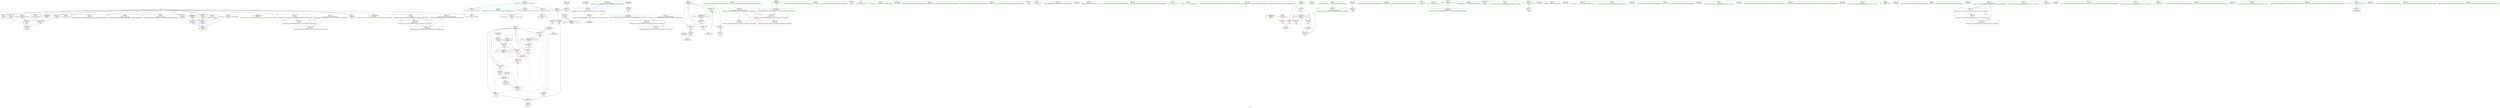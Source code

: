 digraph "SVFG" {
	label="SVFG";

	Node0x55c8bfaa34c0 [shape=record,color=grey,label="{NodeID: 0\nNullPtr}"];
	Node0x55c8bfaa34c0 -> Node0x55c8bfabda40[style=solid];
	Node0x55c8bfaa34c0 -> Node0x55c8bfabdb40[style=solid];
	Node0x55c8bfaa34c0 -> Node0x55c8bfabdc10[style=solid];
	Node0x55c8bfaa34c0 -> Node0x55c8bfabdce0[style=solid];
	Node0x55c8bfaa34c0 -> Node0x55c8bfabddb0[style=solid];
	Node0x55c8bfaa34c0 -> Node0x55c8bfabde80[style=solid];
	Node0x55c8bfaa34c0 -> Node0x55c8bfabdf50[style=solid];
	Node0x55c8bfaa34c0 -> Node0x55c8bfabe020[style=solid];
	Node0x55c8bfaa34c0 -> Node0x55c8bfabe0f0[style=solid];
	Node0x55c8bfaa34c0 -> Node0x55c8bfabe1c0[style=solid];
	Node0x55c8bfaa34c0 -> Node0x55c8bfabe290[style=solid];
	Node0x55c8bfaa34c0 -> Node0x55c8bfabe360[style=solid];
	Node0x55c8bfaa34c0 -> Node0x55c8bfabe430[style=solid];
	Node0x55c8bfaa34c0 -> Node0x55c8bfabe500[style=solid];
	Node0x55c8bfaa34c0 -> Node0x55c8bfac1920[style=solid];
	Node0x55c8bfad6fc0 [shape=record,color=yellow,style=double,label="{NodeID: 263\n10V_1 = ENCHI(MR_10V_0)\npts\{59 \}\nFun[main]}"];
	Node0x55c8bfad6fc0 -> Node0x55c8bfac2240[style=dashed];
	Node0x55c8bfad6fc0 -> Node0x55c8bfac2580[style=dashed];
	Node0x55c8bfabc820 [shape=record,color=red,label="{NodeID: 97\n142\<--60\n\<--n\nmain\n}"];
	Node0x55c8bfabc820 -> Node0x55c8bfac86c0[style=solid];
	Node0x55c8bfaba280 [shape=record,color=green,label="{NodeID: 14\n14\<--18\nllvm.global_ctors\<--llvm.global_ctors_field_insensitive\nGlob }"];
	Node0x55c8bfaba280 -> Node0x55c8bfabefc0[style=solid];
	Node0x55c8bfaba280 -> Node0x55c8bfabf0c0[style=solid];
	Node0x55c8bfaba280 -> Node0x55c8bfabf1c0[style=solid];
	Node0x55c8bfabc360 [shape=record,color=red,label="{NodeID: 111\n255\<--239\n\<--__len\n_ZStplIcSt11char_traitsIcESaIcEENSt7__cxx1112basic_stringIT_T0_T1_EES5_RKS8_\n}"];
	Node0x55c8bfabc360 -> Node0x55c8bfac8240[style=solid];
	Node0x55c8bfabac60 [shape=record,color=green,label="{NodeID: 28\n60\<--61\nn\<--n_field_insensitive\nmain\n}"];
	Node0x55c8bfabac60 -> Node0x55c8bfabf7a0[style=solid];
	Node0x55c8bfabac60 -> Node0x55c8bfabc750[style=solid];
	Node0x55c8bfabac60 -> Node0x55c8bfabc820[style=solid];
	Node0x55c8bfabac60 -> Node0x55c8bfabc8f0[style=solid];
	Node0x55c8bfabac60 -> Node0x55c8bfac1bc0[style=solid];
	Node0x55c8bfabac60 -> Node0x55c8bfac1f00[style=solid];
	Node0x55c8bfabac60 -> Node0x55c8bfac1fd0[style=solid];
	Node0x55c8bfabac60 -> Node0x55c8bfac2310[style=solid];
	Node0x55c8bfae01e0 [shape=record,color=black,label="{NodeID: 291\n146 = PHI()\n}"];
	Node0x55c8bfae01e0 -> Node0x55c8bfabbf50[style=solid];
	Node0x55c8bfac20a0 [shape=record,color=blue,label="{NodeID: 125\n66\<--131\nk\<--inc\nmain\n}"];
	Node0x55c8bfac20a0 -> Node0x55c8bfabcc30[style=dashed];
	Node0x55c8bfac20a0 -> Node0x55c8bfabcd00[style=dashed];
	Node0x55c8bfac20a0 -> Node0x55c8bfabcdd0[style=dashed];
	Node0x55c8bfac20a0 -> Node0x55c8bfac20a0[style=dashed];
	Node0x55c8bfac20a0 -> Node0x55c8bfad2250[style=dashed];
	Node0x55c8bfabb940 [shape=record,color=green,label="{NodeID: 42\n155\<--156\n_ZNSt7__cxx1112basic_stringIcSt11char_traitsIcESaIcEED1Ev\<--_ZNSt7__cxx1112basic_stringIcSt11char_traitsIcESaIcEED1Ev_field_insensitive\n}"];
	Node0x55c8bfae3e20 [shape=record,color=black,label="{NodeID: 305\n232 = PHI(68, )\n2nd arg _ZStplIcSt11char_traitsIcESaIcEENSt7__cxx1112basic_stringIT_T0_T1_EES5_RKS8_ }"];
	Node0x55c8bfae3e20 -> Node0x55c8bfac2720[style=solid];
	Node0x55c8bfabd640 [shape=record,color=green,label="{NodeID: 56\n259\<--260\n_ZNSt7__cxx1112basic_stringIcSt11char_traitsIcESaIcEE7reserveEm\<--_ZNSt7__cxx1112basic_stringIcSt11char_traitsIcESaIcEE7reserveEm_field_insensitive\n}"];
	Node0x55c8bfabe290 [shape=record,color=black,label="{NodeID: 70\n274\<--3\n\<--dummyVal\n_ZStplIcSt11char_traitsIcESaIcEENSt7__cxx1112basic_stringIT_T0_T1_EES5_RKS8_\n}"];
	Node0x55c8bfabe290 -> Node0x55c8bfac2a60[style=solid];
	Node0x55c8bfabee20 [shape=record,color=purple,label="{NodeID: 84\n164\<--10\n\<--.str\nmain\n}"];
	Node0x55c8bfaa2320 [shape=record,color=green,label="{NodeID: 1\n7\<--1\n__dso_handle\<--dummyObj\nGlob }"];
	Node0x55c8bfabc8f0 [shape=record,color=red,label="{NodeID: 98\n159\<--60\n\<--n\nmain\n}"];
	Node0x55c8bfabc8f0 -> Node0x55c8bfac83c0[style=solid];
	Node0x55c8bfaba310 [shape=record,color=green,label="{NodeID: 15\n19\<--20\n__cxx_global_var_init\<--__cxx_global_var_init_field_insensitive\n}"];
	Node0x55c8bfabc430 [shape=record,color=red,label="{NodeID: 112\n283\<--241\nexn\<--exn.slot\n_ZStplIcSt11char_traitsIcESaIcEENSt7__cxx1112basic_stringIT_T0_T1_EES5_RKS8_\n}"];
	Node0x55c8bfabad30 [shape=record,color=green,label="{NodeID: 29\n62\<--63\nb1\<--b1_field_insensitive\nmain\n}"];
	Node0x55c8bfabad30 -> Node0x55c8bfabc9c0[style=solid];
	Node0x55c8bfabad30 -> Node0x55c8bfac1c90[style=solid];
	Node0x55c8bfae0310 [shape=record,color=black,label="{NodeID: 292\n151 = PHI()\n}"];
	Node0x55c8bfac2170 [shape=record,color=blue,label="{NodeID: 126\n56\<--135\nexn.slot\<--\nmain\n}"];
	Node0x55c8bfac2170 -> Node0x55c8bfabf600[style=dashed];
	Node0x55c8bfabba40 [shape=record,color=green,label="{NodeID: 43\n166\<--167\n_ZStlsISt11char_traitsIcEERSt13basic_ostreamIcT_ES5_PKc\<--_ZStlsISt11char_traitsIcEERSt13basic_ostreamIcT_ES5_PKc_field_insensitive\n}"];
	Node0x55c8bfabd740 [shape=record,color=green,label="{NodeID: 57\n263\<--264\n_ZNSt7__cxx1112basic_stringIcSt11char_traitsIcESaIcEE6appendEmc\<--_ZNSt7__cxx1112basic_stringIcSt11char_traitsIcESaIcEE6appendEmc_field_insensitive\n}"];
	Node0x55c8bfabe360 [shape=record,color=black,label="{NodeID: 71\n276\<--3\n\<--dummyVal\n_ZStplIcSt11char_traitsIcESaIcEENSt7__cxx1112basic_stringIT_T0_T1_EES5_RKS8_\n}"];
	Node0x55c8bfabe360 -> Node0x55c8bfac2b30[style=solid];
	Node0x55c8bfabeef0 [shape=record,color=purple,label="{NodeID: 85\n172\<--12\n\<--.str.1\nmain\n}"];
	Node0x55c8bfaa3880 [shape=record,color=green,label="{NodeID: 2\n8\<--1\n_ZSt3cin\<--dummyObj\nGlob }"];
	Node0x55c8bfabc9c0 [shape=record,color=red,label="{NodeID: 99\n120\<--62\n\<--b1\nmain\n}"];
	Node0x55c8bfabc9c0 -> Node0x55c8bfac8840[style=solid];
	Node0x55c8bfaba3a0 [shape=record,color=green,label="{NodeID: 16\n23\<--24\n_ZNSt8ios_base4InitC1Ev\<--_ZNSt8ios_base4InitC1Ev_field_insensitive\n}"];
	Node0x55c8bfabc500 [shape=record,color=red,label="{NodeID: 113\n284\<--243\nsel\<--ehselector.slot\n_ZStplIcSt11char_traitsIcESaIcEENSt7__cxx1112basic_stringIT_T0_T1_EES5_RKS8_\n}"];
	Node0x55c8bfabae00 [shape=record,color=green,label="{NodeID: 30\n64\<--65\nb2\<--b2_field_insensitive\nmain\n}"];
	Node0x55c8bfabae00 -> Node0x55c8bfabca90[style=solid];
	Node0x55c8bfabae00 -> Node0x55c8bfabcb60[style=solid];
	Node0x55c8bfabae00 -> Node0x55c8bfac1d60[style=solid];
	Node0x55c8bfae2500 [shape=record,color=black,label="{NodeID: 293\n165 = PHI()\n}"];
	Node0x55c8bfac2240 [shape=record,color=blue,label="{NodeID: 127\n58\<--137\nehselector.slot\<--\nmain\n}"];
	Node0x55c8bfac2240 -> Node0x55c8bfabf6d0[style=dashed];
	Node0x55c8bfabbb40 [shape=record,color=green,label="{NodeID: 44\n170\<--171\n_ZNSolsEi\<--_ZNSolsEi_field_insensitive\n}"];
	Node0x55c8bfac80c0 [shape=record,color=grey,label="{NodeID: 224\n131 = Binary(130, 78, )\n}"];
	Node0x55c8bfac80c0 -> Node0x55c8bfac20a0[style=solid];
	Node0x55c8bfabd840 [shape=record,color=green,label="{NodeID: 58\n267\<--268\n_ZNSt7__cxx1112basic_stringIcSt11char_traitsIcESaIcEE6appendERKS4_\<--_ZNSt7__cxx1112basic_stringIcSt11char_traitsIcESaIcEE6appendERKS4__field_insensitive\n}"];
	Node0x55c8bfabe430 [shape=record,color=black,label="{NodeID: 72\n285\<--3\nlpad.val\<--dummyVal\n_ZStplIcSt11char_traitsIcESaIcEENSt7__cxx1112basic_stringIT_T0_T1_EES5_RKS8_\n}"];
	Node0x55c8bfabefc0 [shape=record,color=purple,label="{NodeID: 86\n323\<--14\nllvm.global_ctors_0\<--llvm.global_ctors\nGlob }"];
	Node0x55c8bfabefc0 -> Node0x55c8bfabc5d0[style=solid];
	Node0x55c8bfaa2660 [shape=record,color=green,label="{NodeID: 3\n9\<--1\n_ZSt4cout\<--dummyObj\nGlob }"];
	Node0x55c8bfabca90 [shape=record,color=red,label="{NodeID: 100\n143\<--64\n\<--b2\nmain\n}"];
	Node0x55c8bfabca90 -> Node0x55c8bfac86c0[style=solid];
	Node0x55c8bfaba430 [shape=record,color=green,label="{NodeID: 17\n29\<--30\n__cxa_atexit\<--__cxa_atexit_field_insensitive\n}"];
	Node0x55c8bfabc5d0 [shape=record,color=blue,label="{NodeID: 114\n323\<--15\nllvm.global_ctors_0\<--\nGlob }"];
	Node0x55c8bfabaed0 [shape=record,color=green,label="{NodeID: 31\n66\<--67\nk\<--k_field_insensitive\nmain\n}"];
	Node0x55c8bfabaed0 -> Node0x55c8bfabcc30[style=solid];
	Node0x55c8bfabaed0 -> Node0x55c8bfabcd00[style=solid];
	Node0x55c8bfabaed0 -> Node0x55c8bfabcdd0[style=solid];
	Node0x55c8bfabaed0 -> Node0x55c8bfac1e30[style=solid];
	Node0x55c8bfabaed0 -> Node0x55c8bfac20a0[style=solid];
	Node0x55c8bfae2600 [shape=record,color=black,label="{NodeID: 294\n107 = PHI()\n}"];
	Node0x55c8bfae2600 -> Node0x55c8bfac8e40[style=solid];
	Node0x55c8bfac2310 [shape=record,color=blue,label="{NodeID: 128\n60\<--160\nn\<--div\nmain\n}"];
	Node0x55c8bfac2310 -> Node0x55c8bfabc820[style=dashed];
	Node0x55c8bfac2310 -> Node0x55c8bfabc8f0[style=dashed];
	Node0x55c8bfac2310 -> Node0x55c8bfac2310[style=dashed];
	Node0x55c8bfac2310 -> Node0x55c8bfad1350[style=dashed];
	Node0x55c8bfabbc40 [shape=record,color=green,label="{NodeID: 45\n175\<--176\n_ZStlsIcSt11char_traitsIcESaIcEERSt13basic_ostreamIT_T0_ES7_RKNSt7__cxx1112basic_stringIS4_S5_T1_EE\<--_ZStlsIcSt11char_traitsIcESaIcEERSt13basic_ostreamIT_T0_ES7_RKNSt7__cxx1112basic_stringIS4_S5_T1_EE_field_insensitive\n}"];
	Node0x55c8bfac8240 [shape=record,color=grey,label="{NodeID: 225\n256 = Binary(255, 257, )\n}"];
	Node0x55c8bfabd940 [shape=record,color=green,label="{NodeID: 59\n16\<--319\n_GLOBAL__sub_I_mikev_0_0.cpp\<--_GLOBAL__sub_I_mikev_0_0.cpp_field_insensitive\n}"];
	Node0x55c8bfabd940 -> Node0x55c8bfac1890[style=solid];
	Node0x55c8bfad0e50 [shape=record,color=black,label="{NodeID: 239\nMR_6V_3 = PHI(MR_6V_4, MR_6V_2, )\npts\{49 \}\n}"];
	Node0x55c8bfad0e50 -> Node0x55c8bfabf390[style=dashed];
	Node0x55c8bfad0e50 -> Node0x55c8bfabf460[style=dashed];
	Node0x55c8bfad0e50 -> Node0x55c8bfabf530[style=dashed];
	Node0x55c8bfad0e50 -> Node0x55c8bfac23e0[style=dashed];
	Node0x55c8bfabe500 [shape=record,color=black,label="{NodeID: 73\n286\<--3\nlpad.val5\<--dummyVal\n_ZStplIcSt11char_traitsIcESaIcEENSt7__cxx1112basic_stringIT_T0_T1_EES5_RKS8_\n}"];
	Node0x55c8bfabf0c0 [shape=record,color=purple,label="{NodeID: 87\n324\<--14\nllvm.global_ctors_1\<--llvm.global_ctors\nGlob }"];
	Node0x55c8bfabf0c0 -> Node0x55c8bfac1890[style=solid];
	Node0x55c8bfaa2830 [shape=record,color=green,label="{NodeID: 4\n10\<--1\n.str\<--dummyObj\nGlob }"];
	Node0x55c8bfabcb60 [shape=record,color=red,label="{NodeID: 101\n158\<--64\n\<--b2\nmain\n}"];
	Node0x55c8bfabcb60 -> Node0x55c8bfac83c0[style=solid];
	Node0x55c8bfaba4c0 [shape=record,color=green,label="{NodeID: 18\n28\<--34\n_ZNSt8ios_base4InitD1Ev\<--_ZNSt8ios_base4InitD1Ev_field_insensitive\n}"];
	Node0x55c8bfaba4c0 -> Node0x55c8bfabe5d0[style=solid];
	Node0x55c8bfac1890 [shape=record,color=blue,label="{NodeID: 115\n324\<--16\nllvm.global_ctors_1\<--_GLOBAL__sub_I_mikev_0_0.cpp\nGlob }"];
	Node0x55c8bfabafa0 [shape=record,color=green,label="{NodeID: 32\n68\<--69\nres\<--res_field_insensitive\nmain\n|{<s0>17}}"];
	Node0x55c8bfabafa0:s0 -> Node0x55c8bfae3e20[style=solid,color=red];
	Node0x55c8bfae2700 [shape=record,color=black,label="{NodeID: 295\n112 = PHI()\n}"];
	Node0x55c8bfae2700 -> Node0x55c8bfabcea0[style=solid];
	Node0x55c8bfac23e0 [shape=record,color=blue,label="{NodeID: 129\n48\<--188\ni\<--inc39\nmain\n}"];
	Node0x55c8bfac23e0 -> Node0x55c8bfad0e50[style=dashed];
	Node0x55c8bfabbd40 [shape=record,color=green,label="{NodeID: 46\n178\<--179\n_ZSt4endlIcSt11char_traitsIcEERSt13basic_ostreamIT_T0_ES6_\<--_ZSt4endlIcSt11char_traitsIcEERSt13basic_ostreamIT_T0_ES6__field_insensitive\n}"];
	Node0x55c8bfac83c0 [shape=record,color=grey,label="{NodeID: 226\n160 = Binary(159, 158, )\n}"];
	Node0x55c8bfac83c0 -> Node0x55c8bfac2310[style=solid];
	Node0x55c8bfac83c0 -> Node0x55c8bfac8b40[style=solid];
	Node0x55c8bfabda40 [shape=record,color=black,label="{NodeID: 60\n2\<--3\ndummyVal\<--dummyVal\n}"];
	Node0x55c8bfad1350 [shape=record,color=black,label="{NodeID: 240\nMR_12V_2 = PHI(MR_12V_8, MR_12V_1, )\npts\{61 \}\n}"];
	Node0x55c8bfad1350 -> Node0x55c8bfac1bc0[style=dashed];
	Node0x55c8bfabe5d0 [shape=record,color=black,label="{NodeID: 74\n27\<--28\n\<--_ZNSt8ios_base4InitD1Ev\nCan only get source location for instruction, argument, global var or function.}"];
	Node0x55c8bfabf1c0 [shape=record,color=purple,label="{NodeID: 88\n325\<--14\nllvm.global_ctors_2\<--llvm.global_ctors\nGlob }"];
	Node0x55c8bfabf1c0 -> Node0x55c8bfac1920[style=solid];
	Node0x55c8bfaa28c0 [shape=record,color=green,label="{NodeID: 5\n12\<--1\n.str.1\<--dummyObj\nGlob }"];
	Node0x55c8bfabcc30 [shape=record,color=red,label="{NodeID: 102\n105\<--66\n\<--k\nmain\n}"];
	Node0x55c8bfabcc30 -> Node0x55c8bfabe940[style=solid];
	Node0x55c8bfaba550 [shape=record,color=green,label="{NodeID: 19\n41\<--42\nmain\<--main_field_insensitive\n}"];
	Node0x55c8bfac1920 [shape=record,color=blue, style = dotted,label="{NodeID: 116\n325\<--3\nllvm.global_ctors_2\<--dummyVal\nGlob }"];
	Node0x55c8bfabb070 [shape=record,color=green,label="{NodeID: 33\n70\<--71\nref.tmp\<--ref.tmp_field_insensitive\nmain\n|{<s0>17}}"];
	Node0x55c8bfabb070:s0 -> Node0x55c8bfae38c0[style=solid,color=red];
	Node0x55c8bfae2800 [shape=record,color=black,label="{NodeID: 296\n116 = PHI()\n}"];
	Node0x55c8bfae2800 -> Node0x55c8bfac89c0[style=solid];
	Node0x55c8bfac24b0 [shape=record,color=blue,label="{NodeID: 130\n56\<--192\nexn.slot\<--\nmain\n}"];
	Node0x55c8bfac24b0 -> Node0x55c8bfabf600[style=dashed];
	Node0x55c8bfabbe40 [shape=record,color=green,label="{NodeID: 47\n180\<--181\n_ZNSolsEPFRSoS_E\<--_ZNSolsEPFRSoS_E_field_insensitive\n}"];
	Node0x55c8bfac8540 [shape=record,color=grey,label="{NodeID: 227\n188 = Binary(187, 78, )\n}"];
	Node0x55c8bfac8540 -> Node0x55c8bfac23e0[style=solid];
	Node0x55c8bfabdb40 [shape=record,color=black,label="{NodeID: 61\n134\<--3\n\<--dummyVal\nmain\n}"];
	Node0x55c8bfad1850 [shape=record,color=black,label="{NodeID: 241\nMR_14V_2 = PHI(MR_14V_3, MR_14V_1, )\npts\{63 \}\n}"];
	Node0x55c8bfad1850 -> Node0x55c8bfac1c90[style=dashed];
	Node0x55c8bfabe6d0 [shape=record,color=black,label="{NodeID: 75\n43\<--73\nmain_ret\<--\nmain\n}"];
	Node0x55c8bfabf2c0 [shape=record,color=red,label="{NodeID: 89\n81\<--46\n\<--N\nmain\n}"];
	Node0x55c8bfabf2c0 -> Node0x55c8bfac8cc0[style=solid];
	Node0x55c8bfaa2950 [shape=record,color=green,label="{NodeID: 6\n15\<--1\n\<--dummyObj\nCan only get source location for instruction, argument, global var or function.}"];
	Node0x55c8bfabcd00 [shape=record,color=red,label="{NodeID: 103\n110\<--66\n\<--k\nmain\n}"];
	Node0x55c8bfabcd00 -> Node0x55c8bfabea10[style=solid];
	Node0x55c8bfaba5e0 [shape=record,color=green,label="{NodeID: 20\n44\<--45\nretval\<--retval_field_insensitive\nmain\n}"];
	Node0x55c8bfaba5e0 -> Node0x55c8bfac1a20[style=solid];
	Node0x55c8bfae1450 [shape=record,color=black,label="{NodeID: 283\n74 = PHI()\n}"];
	Node0x55c8bfac1a20 [shape=record,color=blue,label="{NodeID: 117\n44\<--73\nretval\<--\nmain\n}"];
	Node0x55c8bfabb140 [shape=record,color=green,label="{NodeID: 34\n75\<--76\n_ZNSirsERi\<--_ZNSirsERi_field_insensitive\n}"];
	Node0x55c8bfae2900 [shape=record,color=black,label="{NodeID: 297\n169 = PHI()\n}"];
	Node0x55c8bfac2580 [shape=record,color=blue,label="{NodeID: 131\n58\<--194\nehselector.slot\<--\nmain\n}"];
	Node0x55c8bfac2580 -> Node0x55c8bfabf6d0[style=dashed];
	Node0x55c8bfabcf60 [shape=record,color=green,label="{NodeID: 48\n216\<--217\n__gxx_personality_v0\<--__gxx_personality_v0_field_insensitive\n}"];
	Node0x55c8bfac86c0 [shape=record,color=grey,label="{NodeID: 228\n144 = Binary(142, 143, )\n}"];
	Node0x55c8bfac86c0 -> Node0x55c8bfabec80[style=solid];
	Node0x55c8bfabdc10 [shape=record,color=black,label="{NodeID: 62\n135\<--3\n\<--dummyVal\nmain\n}"];
	Node0x55c8bfabdc10 -> Node0x55c8bfac2170[style=solid];
	Node0x55c8bfad1d50 [shape=record,color=black,label="{NodeID: 242\nMR_16V_2 = PHI(MR_16V_3, MR_16V_1, )\npts\{65 \}\n}"];
	Node0x55c8bfad1d50 -> Node0x55c8bfac1d60[style=dashed];
	Node0x55c8bfabe7a0 [shape=record,color=black,label="{NodeID: 76\n98\<--95\nconv\<--call6\nmain\n}"];
	Node0x55c8bfabe7a0 -> Node0x55c8bfac1c90[style=solid];
	Node0x55c8bfabf390 [shape=record,color=red,label="{NodeID: 90\n80\<--48\n\<--i\nmain\n}"];
	Node0x55c8bfabf390 -> Node0x55c8bfac8cc0[style=solid];
	Node0x55c8bfaa29e0 [shape=record,color=green,label="{NodeID: 7\n73\<--1\n\<--dummyObj\nCan only get source location for instruction, argument, global var or function.}"];
	Node0x55c8bfabcdd0 [shape=record,color=red,label="{NodeID: 104\n130\<--66\n\<--k\nmain\n}"];
	Node0x55c8bfabcdd0 -> Node0x55c8bfac80c0[style=solid];
	Node0x55c8bfaba6b0 [shape=record,color=green,label="{NodeID: 21\n46\<--47\nN\<--N_field_insensitive\nmain\n}"];
	Node0x55c8bfaba6b0 -> Node0x55c8bfabf2c0[style=solid];
	Node0x55c8bfae0ef0 [shape=record,color=black,label="{NodeID: 284\n262 = PHI()\n}"];
	Node0x55c8bfac1af0 [shape=record,color=blue,label="{NodeID: 118\n48\<--78\ni\<--\nmain\n}"];
	Node0x55c8bfac1af0 -> Node0x55c8bfad0e50[style=dashed];
	Node0x55c8bfabb240 [shape=record,color=green,label="{NodeID: 35\n85\<--86\n_ZNSt7__cxx1112basic_stringIcSt11char_traitsIcESaIcEEC1Ev\<--_ZNSt7__cxx1112basic_stringIcSt11char_traitsIcESaIcEEC1Ev_field_insensitive\n}"];
	Node0x55c8bfae2a00 [shape=record,color=black,label="{NodeID: 298\n173 = PHI()\n}"];
	Node0x55c8bfac2650 [shape=record,color=blue,label="{NodeID: 132\n233\<--231\n__lhs.addr\<--__lhs\n_ZStplIcSt11char_traitsIcESaIcEENSt7__cxx1112basic_stringIT_T0_T1_EES5_RKS8_\n}"];
	Node0x55c8bfac2650 -> Node0x55c8bfabc020[style=dashed];
	Node0x55c8bfabd060 [shape=record,color=green,label="{NodeID: 49\n233\<--234\n__lhs.addr\<--__lhs.addr_field_insensitive\n_ZStplIcSt11char_traitsIcESaIcEENSt7__cxx1112basic_stringIT_T0_T1_EES5_RKS8_\n}"];
	Node0x55c8bfabd060 -> Node0x55c8bfabc020[style=solid];
	Node0x55c8bfabd060 -> Node0x55c8bfac2650[style=solid];
	Node0x55c8bfac8840 [shape=record,color=grey,label="{NodeID: 229\n122 = Binary(121, 120, )\n}"];
	Node0x55c8bfac8840 -> Node0x55c8bfac1f00[style=solid];
	Node0x55c8bfabdce0 [shape=record,color=black,label="{NodeID: 63\n137\<--3\n\<--dummyVal\nmain\n}"];
	Node0x55c8bfabdce0 -> Node0x55c8bfac2240[style=solid];
	Node0x55c8bfad2250 [shape=record,color=black,label="{NodeID: 243\nMR_18V_2 = PHI(MR_18V_4, MR_18V_1, )\npts\{67 \}\n}"];
	Node0x55c8bfad2250 -> Node0x55c8bfac1e30[style=dashed];
	Node0x55c8bfabe870 [shape=record,color=black,label="{NodeID: 77\n101\<--100\nconv8\<--call7\nmain\n}"];
	Node0x55c8bfabe870 -> Node0x55c8bfac1d60[style=solid];
	Node0x55c8bfad6240 [shape=record,color=yellow,style=double,label="{NodeID: 257\n28V_1 = ENCHI(MR_28V_0)\npts\{242 \}\nFun[_ZStplIcSt11char_traitsIcESaIcEENSt7__cxx1112basic_stringIT_T0_T1_EES5_RKS8_]}"];
	Node0x55c8bfad6240 -> Node0x55c8bfac2a60[style=dashed];
	Node0x55c8bfabf460 [shape=record,color=red,label="{NodeID: 91\n168\<--48\n\<--i\nmain\n}"];
	Node0x55c8bfaa2ee0 [shape=record,color=green,label="{NodeID: 8\n78\<--1\n\<--dummyObj\nCan only get source location for instruction, argument, global var or function.}"];
	Node0x55c8bfabcea0 [shape=record,color=red,label="{NodeID: 105\n115\<--112\n\<--call16\nmain\n}"];
	Node0x55c8bfaba780 [shape=record,color=green,label="{NodeID: 22\n48\<--49\ni\<--i_field_insensitive\nmain\n}"];
	Node0x55c8bfaba780 -> Node0x55c8bfabf390[style=solid];
	Node0x55c8bfaba780 -> Node0x55c8bfabf460[style=solid];
	Node0x55c8bfaba780 -> Node0x55c8bfabf530[style=solid];
	Node0x55c8bfaba780 -> Node0x55c8bfac1af0[style=solid];
	Node0x55c8bfaba780 -> Node0x55c8bfac23e0[style=solid];
	Node0x55c8bfadfbb0 [shape=record,color=black,label="{NodeID: 285\n89 = PHI()\n}"];
	Node0x55c8bfac1bc0 [shape=record,color=blue,label="{NodeID: 119\n60\<--73\nn\<--\nmain\n}"];
	Node0x55c8bfac1bc0 -> Node0x55c8bfabf7a0[style=dashed];
	Node0x55c8bfac1bc0 -> Node0x55c8bfabc820[style=dashed];
	Node0x55c8bfac1bc0 -> Node0x55c8bfabc8f0[style=dashed];
	Node0x55c8bfac1bc0 -> Node0x55c8bfac1f00[style=dashed];
	Node0x55c8bfac1bc0 -> Node0x55c8bfac2310[style=dashed];
	Node0x55c8bfabb340 [shape=record,color=green,label="{NodeID: 36\n90\<--91\n_ZStrsIcSt11char_traitsIcESaIcEERSt13basic_istreamIT_T0_ES7_RNSt7__cxx1112basic_stringIS4_S5_T1_EE\<--_ZStrsIcSt11char_traitsIcESaIcEERSt13basic_istreamIT_T0_ES7_RNSt7__cxx1112basic_stringIS4_S5_T1_EE_field_insensitive\n}"];
	Node0x55c8bfae3490 [shape=record,color=black,label="{NodeID: 299\n174 = PHI()\n}"];
	Node0x55c8bfac2720 [shape=record,color=blue,label="{NodeID: 133\n235\<--232\n__rhs.addr\<--__rhs\n_ZStplIcSt11char_traitsIcESaIcEENSt7__cxx1112basic_stringIT_T0_T1_EES5_RKS8_\n}"];
	Node0x55c8bfac2720 -> Node0x55c8bfabc0f0[style=dashed];
	Node0x55c8bfac2720 -> Node0x55c8bfabc1c0[style=dashed];
	Node0x55c8bfabd130 [shape=record,color=green,label="{NodeID: 50\n235\<--236\n__rhs.addr\<--__rhs.addr_field_insensitive\n_ZStplIcSt11char_traitsIcESaIcEENSt7__cxx1112basic_stringIT_T0_T1_EES5_RKS8_\n}"];
	Node0x55c8bfabd130 -> Node0x55c8bfabc0f0[style=solid];
	Node0x55c8bfabd130 -> Node0x55c8bfabc1c0[style=solid];
	Node0x55c8bfabd130 -> Node0x55c8bfac2720[style=solid];
	Node0x55c8bfac89c0 [shape=record,color=grey,label="{NodeID: 230\n126 = Binary(125, 116, )\n}"];
	Node0x55c8bfac89c0 -> Node0x55c8bfabebb0[style=solid];
	Node0x55c8bfabddb0 [shape=record,color=black,label="{NodeID: 64\n191\<--3\n\<--dummyVal\nmain\n}"];
	Node0x55c8bfabe940 [shape=record,color=black,label="{NodeID: 78\n106\<--105\nconv10\<--\nmain\n}"];
	Node0x55c8bfabe940 -> Node0x55c8bfac8e40[style=solid];
	Node0x55c8bfad6320 [shape=record,color=yellow,style=double,label="{NodeID: 258\n30V_1 = ENCHI(MR_30V_0)\npts\{244 \}\nFun[_ZStplIcSt11char_traitsIcESaIcEENSt7__cxx1112basic_stringIT_T0_T1_EES5_RKS8_]}"];
	Node0x55c8bfad6320 -> Node0x55c8bfac2b30[style=dashed];
	Node0x55c8bfabf530 [shape=record,color=red,label="{NodeID: 92\n187\<--48\n\<--i\nmain\n}"];
	Node0x55c8bfabf530 -> Node0x55c8bfac8540[style=solid];
	Node0x55c8bfaa2f70 [shape=record,color=green,label="{NodeID: 9\n117\<--1\n\<--dummyObj\nCan only get source location for instruction, argument, global var or function.}"];
	Node0x55c8bfabbf50 [shape=record,color=red,label="{NodeID: 106\n147\<--146\n\<--call23\nmain\n|{<s0>17}}"];
	Node0x55c8bfabbf50:s0 -> Node0x55c8bfae3d50[style=solid,color=red];
	Node0x55c8bfaba850 [shape=record,color=green,label="{NodeID: 23\n50\<--51\nnum\<--num_field_insensitive\nmain\n}"];
	Node0x55c8bfadfd10 [shape=record,color=black,label="{NodeID: 286\n92 = PHI()\n}"];
	Node0x55c8bfac1c90 [shape=record,color=blue,label="{NodeID: 120\n62\<--98\nb1\<--conv\nmain\n}"];
	Node0x55c8bfac1c90 -> Node0x55c8bfabc9c0[style=dashed];
	Node0x55c8bfac1c90 -> Node0x55c8bfad1850[style=dashed];
	Node0x55c8bfabb440 [shape=record,color=green,label="{NodeID: 37\n96\<--97\n_ZNKSt7__cxx1112basic_stringIcSt11char_traitsIcESaIcEE6lengthEv\<--_ZNKSt7__cxx1112basic_stringIcSt11char_traitsIcESaIcEE6lengthEv_field_insensitive\n}"];
	Node0x55c8bfae35f0 [shape=record,color=black,label="{NodeID: 300\n177 = PHI()\n}"];
	Node0x55c8bfac27f0 [shape=record,color=blue,label="{NodeID: 134\n237\<--248\nnrvo\<--\n_ZStplIcSt11char_traitsIcESaIcEENSt7__cxx1112basic_stringIT_T0_T1_EES5_RKS8_\n}"];
	Node0x55c8bfac27f0 -> Node0x55c8bfac2990[style=dashed];
	Node0x55c8bfabd200 [shape=record,color=green,label="{NodeID: 51\n237\<--238\nnrvo\<--nrvo_field_insensitive\n_ZStplIcSt11char_traitsIcESaIcEENSt7__cxx1112basic_stringIT_T0_T1_EES5_RKS8_\n}"];
	Node0x55c8bfabd200 -> Node0x55c8bfabc290[style=solid];
	Node0x55c8bfabd200 -> Node0x55c8bfac27f0[style=solid];
	Node0x55c8bfabd200 -> Node0x55c8bfac2990[style=solid];
	Node0x55c8bfac8b40 [shape=record,color=grey,label="{NodeID: 231\n162 = cmp(160, 73, )\n}"];
	Node0x55c8bfabde80 [shape=record,color=black,label="{NodeID: 65\n192\<--3\n\<--dummyVal\nmain\n}"];
	Node0x55c8bfabde80 -> Node0x55c8bfac24b0[style=solid];
	Node0x55c8bfabea10 [shape=record,color=black,label="{NodeID: 79\n111\<--110\nconv14\<--\nmain\n}"];
	Node0x55c8bfabf600 [shape=record,color=red,label="{NodeID: 93\n203\<--56\nexn\<--exn.slot\nmain\n}"];
	Node0x55c8bfaa3000 [shape=record,color=green,label="{NodeID: 10\n248\<--1\n\<--dummyObj\nCan only get source location for instruction, argument, global var or function.}"];
	Node0x55c8bfabc020 [shape=record,color=red,label="{NodeID: 107\n261\<--233\n\<--__lhs.addr\n_ZStplIcSt11char_traitsIcESaIcEENSt7__cxx1112basic_stringIT_T0_T1_EES5_RKS8_\n}"];
	Node0x55c8bfaba920 [shape=record,color=green,label="{NodeID: 24\n52\<--53\nsrc\<--src_field_insensitive\nmain\n}"];
	Node0x55c8bfadfe10 [shape=record,color=black,label="{NodeID: 287\n93 = PHI()\n}"];
	Node0x55c8bfac1d60 [shape=record,color=blue,label="{NodeID: 121\n64\<--101\nb2\<--conv8\nmain\n}"];
	Node0x55c8bfac1d60 -> Node0x55c8bfabca90[style=dashed];
	Node0x55c8bfac1d60 -> Node0x55c8bfabcb60[style=dashed];
	Node0x55c8bfac1d60 -> Node0x55c8bfad1d50[style=dashed];
	Node0x55c8bfabb540 [shape=record,color=green,label="{NodeID: 38\n113\<--114\n_ZNSt7__cxx1112basic_stringIcSt11char_traitsIcESaIcEEixEm\<--_ZNSt7__cxx1112basic_stringIcSt11char_traitsIcESaIcEEixEm_field_insensitive\n}"];
	Node0x55c8bfae36c0 [shape=record,color=black,label="{NodeID: 301\n251 = PHI()\n}"];
	Node0x55c8bfae36c0 -> Node0x55c8bfac28c0[style=solid];
	Node0x55c8bfac28c0 [shape=record,color=blue,label="{NodeID: 135\n239\<--251\n__len\<--call\n_ZStplIcSt11char_traitsIcESaIcEENSt7__cxx1112basic_stringIT_T0_T1_EES5_RKS8_\n}"];
	Node0x55c8bfac28c0 -> Node0x55c8bfabc360[style=dashed];
	Node0x55c8bfabd2d0 [shape=record,color=green,label="{NodeID: 52\n239\<--240\n__len\<--__len_field_insensitive\n_ZStplIcSt11char_traitsIcESaIcEENSt7__cxx1112basic_stringIT_T0_T1_EES5_RKS8_\n}"];
	Node0x55c8bfabd2d0 -> Node0x55c8bfabc360[style=solid];
	Node0x55c8bfabd2d0 -> Node0x55c8bfac28c0[style=solid];
	Node0x55c8bfac8cc0 [shape=record,color=grey,label="{NodeID: 232\n82 = cmp(80, 81, )\n}"];
	Node0x55c8bfabdf50 [shape=record,color=black,label="{NodeID: 66\n194\<--3\n\<--dummyVal\nmain\n}"];
	Node0x55c8bfabdf50 -> Node0x55c8bfac2580[style=solid];
	Node0x55c8bfabeae0 [shape=record,color=black,label="{NodeID: 80\n125\<--124\nconv18\<--\nmain\n}"];
	Node0x55c8bfabeae0 -> Node0x55c8bfac89c0[style=solid];
	Node0x55c8bfad6d20 [shape=record,color=yellow,style=double,label="{NodeID: 260\n4V_1 = ENCHI(MR_4V_0)\npts\{47 \}\nFun[main]}"];
	Node0x55c8bfad6d20 -> Node0x55c8bfabf2c0[style=dashed];
	Node0x55c8bfabf6d0 [shape=record,color=red,label="{NodeID: 94\n204\<--58\nsel\<--ehselector.slot\nmain\n}"];
	Node0x55c8bfaa3090 [shape=record,color=green,label="{NodeID: 11\n257\<--1\n\<--dummyObj\nCan only get source location for instruction, argument, global var or function.}"];
	Node0x55c8bfabc0f0 [shape=record,color=red,label="{NodeID: 108\n250\<--235\n\<--__rhs.addr\n_ZStplIcSt11char_traitsIcESaIcEENSt7__cxx1112basic_stringIT_T0_T1_EES5_RKS8_\n}"];
	Node0x55c8bfaba9f0 [shape=record,color=green,label="{NodeID: 25\n54\<--55\ntrg\<--trg_field_insensitive\nmain\n}"];
	Node0x55c8bfadfee0 [shape=record,color=black,label="{NodeID: 288\n95 = PHI()\n}"];
	Node0x55c8bfadfee0 -> Node0x55c8bfabe7a0[style=solid];
	Node0x55c8bfac1e30 [shape=record,color=blue,label="{NodeID: 122\n66\<--73\nk\<--\nmain\n}"];
	Node0x55c8bfac1e30 -> Node0x55c8bfabcc30[style=dashed];
	Node0x55c8bfac1e30 -> Node0x55c8bfabcd00[style=dashed];
	Node0x55c8bfac1e30 -> Node0x55c8bfabcdd0[style=dashed];
	Node0x55c8bfac1e30 -> Node0x55c8bfac20a0[style=dashed];
	Node0x55c8bfac1e30 -> Node0x55c8bfad2250[style=dashed];
	Node0x55c8bfabb640 [shape=record,color=green,label="{NodeID: 39\n118\<--119\n_ZNKSt7__cxx1112basic_stringIcSt11char_traitsIcESaIcEE4findEcm\<--_ZNKSt7__cxx1112basic_stringIcSt11char_traitsIcESaIcEE4findEcm_field_insensitive\n}"];
	Node0x55c8bfae37f0 [shape=record,color=black,label="{NodeID: 302\n266 = PHI()\n}"];
	Node0x55c8bfac2990 [shape=record,color=blue,label="{NodeID: 136\n237\<--270\nnrvo\<--\n_ZStplIcSt11char_traitsIcESaIcEENSt7__cxx1112basic_stringIT_T0_T1_EES5_RKS8_\n}"];
	Node0x55c8bfac2990 -> Node0x55c8bfabc290[style=dashed];
	Node0x55c8bfabd3a0 [shape=record,color=green,label="{NodeID: 53\n241\<--242\nexn.slot\<--exn.slot_field_insensitive\n_ZStplIcSt11char_traitsIcESaIcEENSt7__cxx1112basic_stringIT_T0_T1_EES5_RKS8_\n}"];
	Node0x55c8bfabd3a0 -> Node0x55c8bfabc430[style=solid];
	Node0x55c8bfabd3a0 -> Node0x55c8bfac2a60[style=solid];
	Node0x55c8bfac8e40 [shape=record,color=grey,label="{NodeID: 233\n108 = cmp(106, 107, )\n}"];
	Node0x55c8bfabe020 [shape=record,color=black,label="{NodeID: 67\n205\<--3\nlpad.val\<--dummyVal\nmain\n}"];
	Node0x55c8bfabebb0 [shape=record,color=black,label="{NodeID: 81\n127\<--126\nconv19\<--add\nmain\n}"];
	Node0x55c8bfabebb0 -> Node0x55c8bfac1fd0[style=solid];
	Node0x55c8bfabf7a0 [shape=record,color=red,label="{NodeID: 95\n121\<--60\n\<--n\nmain\n}"];
	Node0x55c8bfabf7a0 -> Node0x55c8bfac8840[style=solid];
	Node0x55c8bfaa3120 [shape=record,color=green,label="{NodeID: 12\n270\<--1\n\<--dummyObj\nCan only get source location for instruction, argument, global var or function.}"];
	Node0x55c8bfabc1c0 [shape=record,color=red,label="{NodeID: 109\n265\<--235\n\<--__rhs.addr\n_ZStplIcSt11char_traitsIcESaIcEENSt7__cxx1112basic_stringIT_T0_T1_EES5_RKS8_\n}"];
	Node0x55c8bfabaac0 [shape=record,color=green,label="{NodeID: 26\n56\<--57\nexn.slot\<--exn.slot_field_insensitive\nmain\n}"];
	Node0x55c8bfabaac0 -> Node0x55c8bfabf600[style=solid];
	Node0x55c8bfabaac0 -> Node0x55c8bfac2170[style=solid];
	Node0x55c8bfabaac0 -> Node0x55c8bfac24b0[style=solid];
	Node0x55c8bfae0010 [shape=record,color=black,label="{NodeID: 289\n100 = PHI()\n}"];
	Node0x55c8bfae0010 -> Node0x55c8bfabe870[style=solid];
	Node0x55c8bfac1f00 [shape=record,color=blue,label="{NodeID: 123\n60\<--122\nn\<--mul\nmain\n}"];
	Node0x55c8bfac1f00 -> Node0x55c8bfabc750[style=dashed];
	Node0x55c8bfac1f00 -> Node0x55c8bfac1fd0[style=dashed];
	Node0x55c8bfabb740 [shape=record,color=green,label="{NodeID: 40\n149\<--150\n_ZStplIcSt11char_traitsIcESaIcEENSt7__cxx1112basic_stringIT_T0_T1_EES5_RKS8_\<--_ZStplIcSt11char_traitsIcESaIcEENSt7__cxx1112basic_stringIT_T0_T1_EES5_RKS8__field_insensitive\n}"];
	Node0x55c8bfae38c0 [shape=record,color=black,label="{NodeID: 303\n230 = PHI(70, )\n0th arg _ZStplIcSt11char_traitsIcESaIcEENSt7__cxx1112basic_stringIT_T0_T1_EES5_RKS8_ }"];
	Node0x55c8bfac2a60 [shape=record,color=blue,label="{NodeID: 137\n241\<--274\nexn.slot\<--\n_ZStplIcSt11char_traitsIcESaIcEENSt7__cxx1112basic_stringIT_T0_T1_EES5_RKS8_\n}"];
	Node0x55c8bfac2a60 -> Node0x55c8bfabc430[style=dashed];
	Node0x55c8bfabd470 [shape=record,color=green,label="{NodeID: 54\n243\<--244\nehselector.slot\<--ehselector.slot_field_insensitive\n_ZStplIcSt11char_traitsIcESaIcEENSt7__cxx1112basic_stringIT_T0_T1_EES5_RKS8_\n}"];
	Node0x55c8bfabd470 -> Node0x55c8bfabc500[style=solid];
	Node0x55c8bfabd470 -> Node0x55c8bfac2b30[style=solid];
	Node0x55c8bfabe0f0 [shape=record,color=black,label="{NodeID: 68\n206\<--3\nlpad.val41\<--dummyVal\nmain\n}"];
	Node0x55c8bfabec80 [shape=record,color=black,label="{NodeID: 82\n145\<--144\nconv20\<--rem\nmain\n}"];
	Node0x55c8bfad6ee0 [shape=record,color=yellow,style=double,label="{NodeID: 262\n8V_1 = ENCHI(MR_8V_0)\npts\{57 \}\nFun[main]}"];
	Node0x55c8bfad6ee0 -> Node0x55c8bfac2170[style=dashed];
	Node0x55c8bfad6ee0 -> Node0x55c8bfac24b0[style=dashed];
	Node0x55c8bfabc750 [shape=record,color=red,label="{NodeID: 96\n124\<--60\n\<--n\nmain\n}"];
	Node0x55c8bfabc750 -> Node0x55c8bfabeae0[style=solid];
	Node0x55c8bfaba1f0 [shape=record,color=green,label="{NodeID: 13\n4\<--6\n_ZStL8__ioinit\<--_ZStL8__ioinit_field_insensitive\nGlob }"];
	Node0x55c8bfaba1f0 -> Node0x55c8bfabed50[style=solid];
	Node0x55c8bfabc290 [shape=record,color=red,label="{NodeID: 110\n271\<--237\nnrvo.val\<--nrvo\n_ZStplIcSt11char_traitsIcESaIcEENSt7__cxx1112basic_stringIT_T0_T1_EES5_RKS8_\n}"];
	Node0x55c8bfabab90 [shape=record,color=green,label="{NodeID: 27\n58\<--59\nehselector.slot\<--ehselector.slot_field_insensitive\nmain\n}"];
	Node0x55c8bfabab90 -> Node0x55c8bfabf6d0[style=solid];
	Node0x55c8bfabab90 -> Node0x55c8bfac2240[style=solid];
	Node0x55c8bfabab90 -> Node0x55c8bfac2580[style=solid];
	Node0x55c8bfae0110 [shape=record,color=black,label="{NodeID: 290\n26 = PHI()\n}"];
	Node0x55c8bfac1fd0 [shape=record,color=blue,label="{NodeID: 124\n60\<--127\nn\<--conv19\nmain\n}"];
	Node0x55c8bfac1fd0 -> Node0x55c8bfabf7a0[style=dashed];
	Node0x55c8bfac1fd0 -> Node0x55c8bfabc820[style=dashed];
	Node0x55c8bfac1fd0 -> Node0x55c8bfabc8f0[style=dashed];
	Node0x55c8bfac1fd0 -> Node0x55c8bfac1f00[style=dashed];
	Node0x55c8bfac1fd0 -> Node0x55c8bfac2310[style=dashed];
	Node0x55c8bfabb840 [shape=record,color=green,label="{NodeID: 41\n152\<--153\n_ZNSt7__cxx1112basic_stringIcSt11char_traitsIcESaIcEEaSEOS4_\<--_ZNSt7__cxx1112basic_stringIcSt11char_traitsIcESaIcEEaSEOS4__field_insensitive\n}"];
	Node0x55c8bfae3d50 [shape=record,color=black,label="{NodeID: 304\n231 = PHI(147, )\n1st arg _ZStplIcSt11char_traitsIcESaIcEENSt7__cxx1112basic_stringIT_T0_T1_EES5_RKS8_ }"];
	Node0x55c8bfae3d50 -> Node0x55c8bfac2650[style=solid];
	Node0x55c8bfac2b30 [shape=record,color=blue,label="{NodeID: 138\n243\<--276\nehselector.slot\<--\n_ZStplIcSt11char_traitsIcESaIcEENSt7__cxx1112basic_stringIT_T0_T1_EES5_RKS8_\n}"];
	Node0x55c8bfac2b30 -> Node0x55c8bfabc500[style=dashed];
	Node0x55c8bfabd540 [shape=record,color=green,label="{NodeID: 55\n252\<--253\n_ZNKSt7__cxx1112basic_stringIcSt11char_traitsIcESaIcEE4sizeEv\<--_ZNKSt7__cxx1112basic_stringIcSt11char_traitsIcESaIcEE4sizeEv_field_insensitive\n}"];
	Node0x55c8bfabe1c0 [shape=record,color=black,label="{NodeID: 69\n273\<--3\n\<--dummyVal\n_ZStplIcSt11char_traitsIcESaIcEENSt7__cxx1112basic_stringIT_T0_T1_EES5_RKS8_\n}"];
	Node0x55c8bfabed50 [shape=record,color=purple,label="{NodeID: 83\n25\<--4\n\<--_ZStL8__ioinit\n__cxx_global_var_init\n}"];
}
